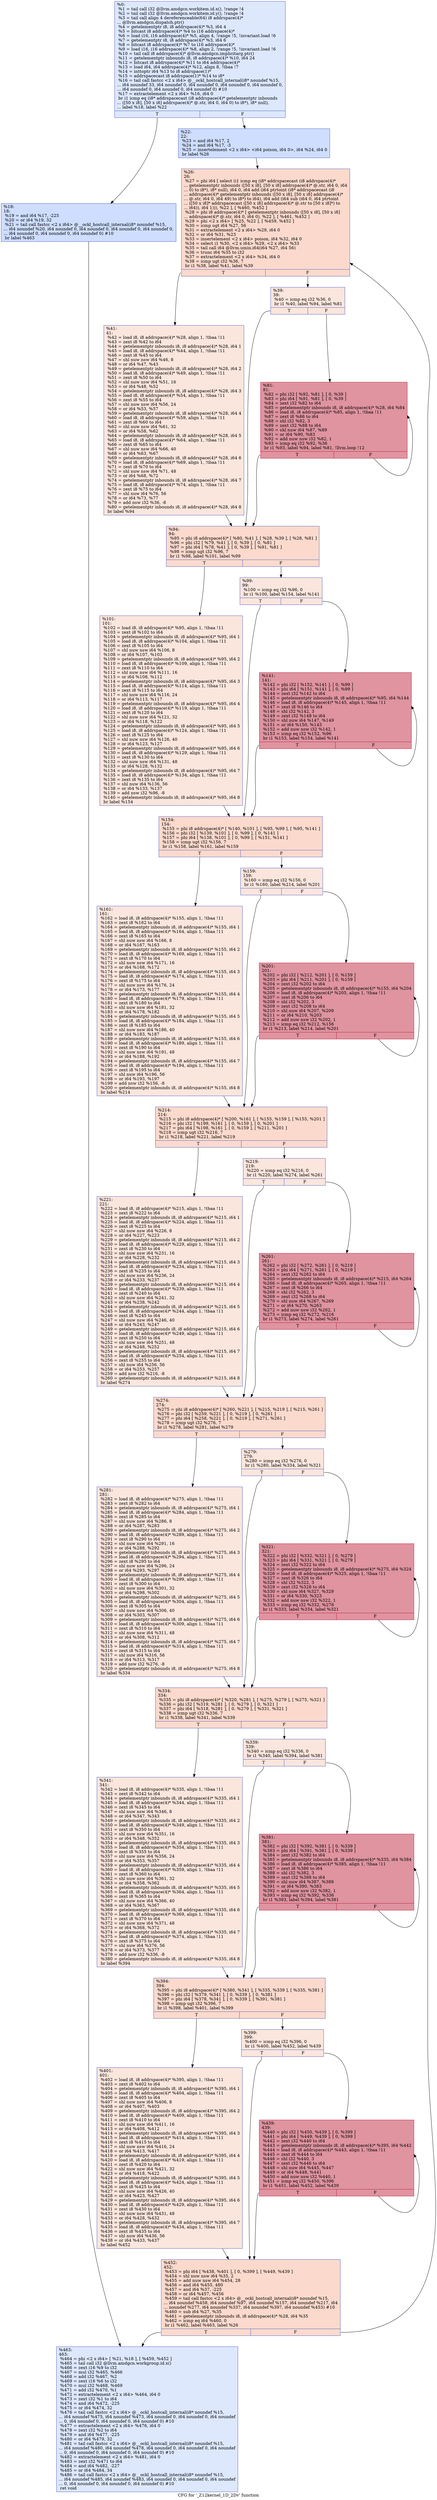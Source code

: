digraph "CFG for '_Z12kernel_1D_2Dv' function" {
	label="CFG for '_Z12kernel_1D_2Dv' function";

	Node0x4be40a0 [shape=record,color="#3d50c3ff", style=filled, fillcolor="#b2ccfb70",label="{%0:\l  %1 = tail call i32 @llvm.amdgcn.workitem.id.x(), !range !4\l  %2 = tail call i32 @llvm.amdgcn.workitem.id.y(), !range !4\l  %3 = tail call align 4 dereferenceable(64) i8 addrspace(4)*\l... @llvm.amdgcn.dispatch.ptr()\l  %4 = getelementptr i8, i8 addrspace(4)* %3, i64 4\l  %5 = bitcast i8 addrspace(4)* %4 to i16 addrspace(4)*\l  %6 = load i16, i16 addrspace(4)* %5, align 4, !range !5, !invariant.load !6\l  %7 = getelementptr i8, i8 addrspace(4)* %3, i64 6\l  %8 = bitcast i8 addrspace(4)* %7 to i16 addrspace(4)*\l  %9 = load i16, i16 addrspace(4)* %8, align 2, !range !5, !invariant.load !6\l  %10 = tail call i8 addrspace(4)* @llvm.amdgcn.implicitarg.ptr()\l  %11 = getelementptr inbounds i8, i8 addrspace(4)* %10, i64 24\l  %12 = bitcast i8 addrspace(4)* %11 to i64 addrspace(4)*\l  %13 = load i64, i64 addrspace(4)* %12, align 8, !tbaa !7\l  %14 = inttoptr i64 %13 to i8 addrspace(1)*\l  %15 = addrspacecast i8 addrspace(1)* %14 to i8*\l  %16 = tail call fastcc \<2 x i64\> @__ockl_hostcall_internal(i8* noundef %15,\l... i64 noundef 33, i64 noundef 0, i64 noundef 0, i64 noundef 0, i64 noundef 0,\l... i64 noundef 0, i64 noundef 0, i64 noundef 0) #10\l  %17 = extractelement \<2 x i64\> %16, i64 0\l  br i1 icmp eq (i8* addrspacecast (i8 addrspace(4)* getelementptr inbounds\l... ([50 x i8], [50 x i8] addrspace(4)* @.str, i64 0, i64 0) to i8*), i8* null),\l... label %18, label %22\l|{<s0>T|<s1>F}}"];
	Node0x4be40a0:s0 -> Node0x4be8a40;
	Node0x4be40a0:s1 -> Node0x4be8ad0;
	Node0x4be8a40 [shape=record,color="#3d50c3ff", style=filled, fillcolor="#93b5fe70",label="{%18:\l18:                                               \l  %19 = and i64 %17, -225\l  %20 = or i64 %19, 32\l  %21 = tail call fastcc \<2 x i64\> @__ockl_hostcall_internal(i8* noundef %15,\l... i64 noundef %20, i64 noundef 0, i64 noundef 0, i64 noundef 0, i64 noundef 0,\l... i64 noundef 0, i64 noundef 0, i64 noundef 0) #10\l  br label %463\l}"];
	Node0x4be8a40 -> Node0x4be8d80;
	Node0x4be8ad0 [shape=record,color="#3d50c3ff", style=filled, fillcolor="#93b5fe70",label="{%22:\l22:                                               \l  %23 = and i64 %17, 2\l  %24 = and i64 %17, -3\l  %25 = insertelement \<2 x i64\> \<i64 poison, i64 0\>, i64 %24, i64 0\l  br label %26\l}"];
	Node0x4be8ad0 -> Node0x4be9920;
	Node0x4be9920 [shape=record,color="#3d50c3ff", style=filled, fillcolor="#f7ac8e70",label="{%26:\l26:                                               \l  %27 = phi i64 [ select (i1 icmp eq (i8* addrspacecast (i8 addrspace(4)*\l... getelementptr inbounds ([50 x i8], [50 x i8] addrspace(4)* @.str, i64 0, i64\l... 0) to i8*), i8* null), i64 0, i64 add (i64 ptrtoint (i8* addrspacecast (i8\l... addrspace(4)* getelementptr inbounds ([50 x i8], [50 x i8] addrspace(4)*\l... @.str, i64 0, i64 49) to i8*) to i64), i64 add (i64 sub (i64 0, i64 ptrtoint\l... ([50 x i8]* addrspacecast ([50 x i8] addrspace(4)* @.str to [50 x i8]*) to\l... i64)), i64 1))), %22 ], [ %460, %452 ]\l  %28 = phi i8 addrspace(4)* [ getelementptr inbounds ([50 x i8], [50 x i8]\l... addrspace(4)* @.str, i64 0, i64 0), %22 ], [ %461, %452 ]\l  %29 = phi \<2 x i64\> [ %25, %22 ], [ %459, %452 ]\l  %30 = icmp ugt i64 %27, 56\l  %31 = extractelement \<2 x i64\> %29, i64 0\l  %32 = or i64 %31, %23\l  %33 = insertelement \<2 x i64\> poison, i64 %32, i64 0\l  %34 = select i1 %30, \<2 x i64\> %29, \<2 x i64\> %33\l  %35 = tail call i64 @llvm.umin.i64(i64 %27, i64 56)\l  %36 = trunc i64 %35 to i32\l  %37 = extractelement \<2 x i64\> %34, i64 0\l  %38 = icmp ugt i32 %36, 7\l  br i1 %38, label %41, label %39\l|{<s0>T|<s1>F}}"];
	Node0x4be9920:s0 -> Node0x4bea980;
	Node0x4be9920:s1 -> Node0x4beaa10;
	Node0x4beaa10 [shape=record,color="#3d50c3ff", style=filled, fillcolor="#f3c7b170",label="{%39:\l39:                                               \l  %40 = icmp eq i32 %36, 0\l  br i1 %40, label %94, label %81\l|{<s0>T|<s1>F}}"];
	Node0x4beaa10:s0 -> Node0x4beac10;
	Node0x4beaa10:s1 -> Node0x4beac60;
	Node0x4bea980 [shape=record,color="#3d50c3ff", style=filled, fillcolor="#f3c7b170",label="{%41:\l41:                                               \l  %42 = load i8, i8 addrspace(4)* %28, align 1, !tbaa !11\l  %43 = zext i8 %42 to i64\l  %44 = getelementptr inbounds i8, i8 addrspace(4)* %28, i64 1\l  %45 = load i8, i8 addrspace(4)* %44, align 1, !tbaa !11\l  %46 = zext i8 %45 to i64\l  %47 = shl nuw nsw i64 %46, 8\l  %48 = or i64 %47, %43\l  %49 = getelementptr inbounds i8, i8 addrspace(4)* %28, i64 2\l  %50 = load i8, i8 addrspace(4)* %49, align 1, !tbaa !11\l  %51 = zext i8 %50 to i64\l  %52 = shl nuw nsw i64 %51, 16\l  %53 = or i64 %48, %52\l  %54 = getelementptr inbounds i8, i8 addrspace(4)* %28, i64 3\l  %55 = load i8, i8 addrspace(4)* %54, align 1, !tbaa !11\l  %56 = zext i8 %55 to i64\l  %57 = shl nuw nsw i64 %56, 24\l  %58 = or i64 %53, %57\l  %59 = getelementptr inbounds i8, i8 addrspace(4)* %28, i64 4\l  %60 = load i8, i8 addrspace(4)* %59, align 1, !tbaa !11\l  %61 = zext i8 %60 to i64\l  %62 = shl nuw nsw i64 %61, 32\l  %63 = or i64 %58, %62\l  %64 = getelementptr inbounds i8, i8 addrspace(4)* %28, i64 5\l  %65 = load i8, i8 addrspace(4)* %64, align 1, !tbaa !11\l  %66 = zext i8 %65 to i64\l  %67 = shl nuw nsw i64 %66, 40\l  %68 = or i64 %63, %67\l  %69 = getelementptr inbounds i8, i8 addrspace(4)* %28, i64 6\l  %70 = load i8, i8 addrspace(4)* %69, align 1, !tbaa !11\l  %71 = zext i8 %70 to i64\l  %72 = shl nuw nsw i64 %71, 48\l  %73 = or i64 %68, %72\l  %74 = getelementptr inbounds i8, i8 addrspace(4)* %28, i64 7\l  %75 = load i8, i8 addrspace(4)* %74, align 1, !tbaa !11\l  %76 = zext i8 %75 to i64\l  %77 = shl nuw i64 %76, 56\l  %78 = or i64 %73, %77\l  %79 = add nsw i32 %36, -8\l  %80 = getelementptr inbounds i8, i8 addrspace(4)* %28, i64 8\l  br label %94\l}"];
	Node0x4bea980 -> Node0x4beac10;
	Node0x4beac60 [shape=record,color="#b70d28ff", style=filled, fillcolor="#b70d2870",label="{%81:\l81:                                               \l  %82 = phi i32 [ %92, %81 ], [ 0, %39 ]\l  %83 = phi i64 [ %91, %81 ], [ 0, %39 ]\l  %84 = zext i32 %82 to i64\l  %85 = getelementptr inbounds i8, i8 addrspace(4)* %28, i64 %84\l  %86 = load i8, i8 addrspace(4)* %85, align 1, !tbaa !11\l  %87 = zext i8 %86 to i64\l  %88 = shl i32 %82, 3\l  %89 = zext i32 %88 to i64\l  %90 = shl nuw i64 %87, %89\l  %91 = or i64 %90, %83\l  %92 = add nuw nsw i32 %82, 1\l  %93 = icmp eq i32 %92, %36\l  br i1 %93, label %94, label %81, !llvm.loop !12\l|{<s0>T|<s1>F}}"];
	Node0x4beac60:s0 -> Node0x4beac10;
	Node0x4beac60:s1 -> Node0x4beac60;
	Node0x4beac10 [shape=record,color="#3d50c3ff", style=filled, fillcolor="#f7ac8e70",label="{%94:\l94:                                               \l  %95 = phi i8 addrspace(4)* [ %80, %41 ], [ %28, %39 ], [ %28, %81 ]\l  %96 = phi i32 [ %79, %41 ], [ 0, %39 ], [ 0, %81 ]\l  %97 = phi i64 [ %78, %41 ], [ 0, %39 ], [ %91, %81 ]\l  %98 = icmp ugt i32 %96, 7\l  br i1 %98, label %101, label %99\l|{<s0>T|<s1>F}}"];
	Node0x4beac10:s0 -> Node0x4bed8d0;
	Node0x4beac10:s1 -> Node0x4bed920;
	Node0x4bed920 [shape=record,color="#3d50c3ff", style=filled, fillcolor="#f3c7b170",label="{%99:\l99:                                               \l  %100 = icmp eq i32 %96, 0\l  br i1 %100, label %154, label %141\l|{<s0>T|<s1>F}}"];
	Node0x4bed920:s0 -> Node0x4bedaf0;
	Node0x4bed920:s1 -> Node0x4bedb40;
	Node0x4bed8d0 [shape=record,color="#3d50c3ff", style=filled, fillcolor="#f3c7b170",label="{%101:\l101:                                              \l  %102 = load i8, i8 addrspace(4)* %95, align 1, !tbaa !11\l  %103 = zext i8 %102 to i64\l  %104 = getelementptr inbounds i8, i8 addrspace(4)* %95, i64 1\l  %105 = load i8, i8 addrspace(4)* %104, align 1, !tbaa !11\l  %106 = zext i8 %105 to i64\l  %107 = shl nuw nsw i64 %106, 8\l  %108 = or i64 %107, %103\l  %109 = getelementptr inbounds i8, i8 addrspace(4)* %95, i64 2\l  %110 = load i8, i8 addrspace(4)* %109, align 1, !tbaa !11\l  %111 = zext i8 %110 to i64\l  %112 = shl nuw nsw i64 %111, 16\l  %113 = or i64 %108, %112\l  %114 = getelementptr inbounds i8, i8 addrspace(4)* %95, i64 3\l  %115 = load i8, i8 addrspace(4)* %114, align 1, !tbaa !11\l  %116 = zext i8 %115 to i64\l  %117 = shl nuw nsw i64 %116, 24\l  %118 = or i64 %113, %117\l  %119 = getelementptr inbounds i8, i8 addrspace(4)* %95, i64 4\l  %120 = load i8, i8 addrspace(4)* %119, align 1, !tbaa !11\l  %121 = zext i8 %120 to i64\l  %122 = shl nuw nsw i64 %121, 32\l  %123 = or i64 %118, %122\l  %124 = getelementptr inbounds i8, i8 addrspace(4)* %95, i64 5\l  %125 = load i8, i8 addrspace(4)* %124, align 1, !tbaa !11\l  %126 = zext i8 %125 to i64\l  %127 = shl nuw nsw i64 %126, 40\l  %128 = or i64 %123, %127\l  %129 = getelementptr inbounds i8, i8 addrspace(4)* %95, i64 6\l  %130 = load i8, i8 addrspace(4)* %129, align 1, !tbaa !11\l  %131 = zext i8 %130 to i64\l  %132 = shl nuw nsw i64 %131, 48\l  %133 = or i64 %128, %132\l  %134 = getelementptr inbounds i8, i8 addrspace(4)* %95, i64 7\l  %135 = load i8, i8 addrspace(4)* %134, align 1, !tbaa !11\l  %136 = zext i8 %135 to i64\l  %137 = shl nuw i64 %136, 56\l  %138 = or i64 %133, %137\l  %139 = add nsw i32 %96, -8\l  %140 = getelementptr inbounds i8, i8 addrspace(4)* %95, i64 8\l  br label %154\l}"];
	Node0x4bed8d0 -> Node0x4bedaf0;
	Node0x4bedb40 [shape=record,color="#b70d28ff", style=filled, fillcolor="#b70d2870",label="{%141:\l141:                                              \l  %142 = phi i32 [ %152, %141 ], [ 0, %99 ]\l  %143 = phi i64 [ %151, %141 ], [ 0, %99 ]\l  %144 = zext i32 %142 to i64\l  %145 = getelementptr inbounds i8, i8 addrspace(4)* %95, i64 %144\l  %146 = load i8, i8 addrspace(4)* %145, align 1, !tbaa !11\l  %147 = zext i8 %146 to i64\l  %148 = shl i32 %142, 3\l  %149 = zext i32 %148 to i64\l  %150 = shl nuw i64 %147, %149\l  %151 = or i64 %150, %143\l  %152 = add nuw nsw i32 %142, 1\l  %153 = icmp eq i32 %152, %96\l  br i1 %153, label %154, label %141\l|{<s0>T|<s1>F}}"];
	Node0x4bedb40:s0 -> Node0x4bedaf0;
	Node0x4bedb40:s1 -> Node0x4bedb40;
	Node0x4bedaf0 [shape=record,color="#3d50c3ff", style=filled, fillcolor="#f7ac8e70",label="{%154:\l154:                                              \l  %155 = phi i8 addrspace(4)* [ %140, %101 ], [ %95, %99 ], [ %95, %141 ]\l  %156 = phi i32 [ %139, %101 ], [ 0, %99 ], [ 0, %141 ]\l  %157 = phi i64 [ %138, %101 ], [ 0, %99 ], [ %151, %141 ]\l  %158 = icmp ugt i32 %156, 7\l  br i1 %158, label %161, label %159\l|{<s0>T|<s1>F}}"];
	Node0x4bedaf0:s0 -> Node0x4bf0020;
	Node0x4bedaf0:s1 -> Node0x4bf0070;
	Node0x4bf0070 [shape=record,color="#3d50c3ff", style=filled, fillcolor="#f3c7b170",label="{%159:\l159:                                              \l  %160 = icmp eq i32 %156, 0\l  br i1 %160, label %214, label %201\l|{<s0>T|<s1>F}}"];
	Node0x4bf0070:s0 -> Node0x4bf0200;
	Node0x4bf0070:s1 -> Node0x4bf0250;
	Node0x4bf0020 [shape=record,color="#3d50c3ff", style=filled, fillcolor="#f3c7b170",label="{%161:\l161:                                              \l  %162 = load i8, i8 addrspace(4)* %155, align 1, !tbaa !11\l  %163 = zext i8 %162 to i64\l  %164 = getelementptr inbounds i8, i8 addrspace(4)* %155, i64 1\l  %165 = load i8, i8 addrspace(4)* %164, align 1, !tbaa !11\l  %166 = zext i8 %165 to i64\l  %167 = shl nuw nsw i64 %166, 8\l  %168 = or i64 %167, %163\l  %169 = getelementptr inbounds i8, i8 addrspace(4)* %155, i64 2\l  %170 = load i8, i8 addrspace(4)* %169, align 1, !tbaa !11\l  %171 = zext i8 %170 to i64\l  %172 = shl nuw nsw i64 %171, 16\l  %173 = or i64 %168, %172\l  %174 = getelementptr inbounds i8, i8 addrspace(4)* %155, i64 3\l  %175 = load i8, i8 addrspace(4)* %174, align 1, !tbaa !11\l  %176 = zext i8 %175 to i64\l  %177 = shl nuw nsw i64 %176, 24\l  %178 = or i64 %173, %177\l  %179 = getelementptr inbounds i8, i8 addrspace(4)* %155, i64 4\l  %180 = load i8, i8 addrspace(4)* %179, align 1, !tbaa !11\l  %181 = zext i8 %180 to i64\l  %182 = shl nuw nsw i64 %181, 32\l  %183 = or i64 %178, %182\l  %184 = getelementptr inbounds i8, i8 addrspace(4)* %155, i64 5\l  %185 = load i8, i8 addrspace(4)* %184, align 1, !tbaa !11\l  %186 = zext i8 %185 to i64\l  %187 = shl nuw nsw i64 %186, 40\l  %188 = or i64 %183, %187\l  %189 = getelementptr inbounds i8, i8 addrspace(4)* %155, i64 6\l  %190 = load i8, i8 addrspace(4)* %189, align 1, !tbaa !11\l  %191 = zext i8 %190 to i64\l  %192 = shl nuw nsw i64 %191, 48\l  %193 = or i64 %188, %192\l  %194 = getelementptr inbounds i8, i8 addrspace(4)* %155, i64 7\l  %195 = load i8, i8 addrspace(4)* %194, align 1, !tbaa !11\l  %196 = zext i8 %195 to i64\l  %197 = shl nuw i64 %196, 56\l  %198 = or i64 %193, %197\l  %199 = add nsw i32 %156, -8\l  %200 = getelementptr inbounds i8, i8 addrspace(4)* %155, i64 8\l  br label %214\l}"];
	Node0x4bf0020 -> Node0x4bf0200;
	Node0x4bf0250 [shape=record,color="#b70d28ff", style=filled, fillcolor="#b70d2870",label="{%201:\l201:                                              \l  %202 = phi i32 [ %212, %201 ], [ 0, %159 ]\l  %203 = phi i64 [ %211, %201 ], [ 0, %159 ]\l  %204 = zext i32 %202 to i64\l  %205 = getelementptr inbounds i8, i8 addrspace(4)* %155, i64 %204\l  %206 = load i8, i8 addrspace(4)* %205, align 1, !tbaa !11\l  %207 = zext i8 %206 to i64\l  %208 = shl i32 %202, 3\l  %209 = zext i32 %208 to i64\l  %210 = shl nuw i64 %207, %209\l  %211 = or i64 %210, %203\l  %212 = add nuw nsw i32 %202, 1\l  %213 = icmp eq i32 %212, %156\l  br i1 %213, label %214, label %201\l|{<s0>T|<s1>F}}"];
	Node0x4bf0250:s0 -> Node0x4bf0200;
	Node0x4bf0250:s1 -> Node0x4bf0250;
	Node0x4bf0200 [shape=record,color="#3d50c3ff", style=filled, fillcolor="#f7ac8e70",label="{%214:\l214:                                              \l  %215 = phi i8 addrspace(4)* [ %200, %161 ], [ %155, %159 ], [ %155, %201 ]\l  %216 = phi i32 [ %199, %161 ], [ 0, %159 ], [ 0, %201 ]\l  %217 = phi i64 [ %198, %161 ], [ 0, %159 ], [ %211, %201 ]\l  %218 = icmp ugt i32 %216, 7\l  br i1 %218, label %221, label %219\l|{<s0>T|<s1>F}}"];
	Node0x4bf0200:s0 -> Node0x4bf22a0;
	Node0x4bf0200:s1 -> Node0x4bf22f0;
	Node0x4bf22f0 [shape=record,color="#3d50c3ff", style=filled, fillcolor="#f3c7b170",label="{%219:\l219:                                              \l  %220 = icmp eq i32 %216, 0\l  br i1 %220, label %274, label %261\l|{<s0>T|<s1>F}}"];
	Node0x4bf22f0:s0 -> Node0x4bf2480;
	Node0x4bf22f0:s1 -> Node0x4bf24d0;
	Node0x4bf22a0 [shape=record,color="#3d50c3ff", style=filled, fillcolor="#f3c7b170",label="{%221:\l221:                                              \l  %222 = load i8, i8 addrspace(4)* %215, align 1, !tbaa !11\l  %223 = zext i8 %222 to i64\l  %224 = getelementptr inbounds i8, i8 addrspace(4)* %215, i64 1\l  %225 = load i8, i8 addrspace(4)* %224, align 1, !tbaa !11\l  %226 = zext i8 %225 to i64\l  %227 = shl nuw nsw i64 %226, 8\l  %228 = or i64 %227, %223\l  %229 = getelementptr inbounds i8, i8 addrspace(4)* %215, i64 2\l  %230 = load i8, i8 addrspace(4)* %229, align 1, !tbaa !11\l  %231 = zext i8 %230 to i64\l  %232 = shl nuw nsw i64 %231, 16\l  %233 = or i64 %228, %232\l  %234 = getelementptr inbounds i8, i8 addrspace(4)* %215, i64 3\l  %235 = load i8, i8 addrspace(4)* %234, align 1, !tbaa !11\l  %236 = zext i8 %235 to i64\l  %237 = shl nuw nsw i64 %236, 24\l  %238 = or i64 %233, %237\l  %239 = getelementptr inbounds i8, i8 addrspace(4)* %215, i64 4\l  %240 = load i8, i8 addrspace(4)* %239, align 1, !tbaa !11\l  %241 = zext i8 %240 to i64\l  %242 = shl nuw nsw i64 %241, 32\l  %243 = or i64 %238, %242\l  %244 = getelementptr inbounds i8, i8 addrspace(4)* %215, i64 5\l  %245 = load i8, i8 addrspace(4)* %244, align 1, !tbaa !11\l  %246 = zext i8 %245 to i64\l  %247 = shl nuw nsw i64 %246, 40\l  %248 = or i64 %243, %247\l  %249 = getelementptr inbounds i8, i8 addrspace(4)* %215, i64 6\l  %250 = load i8, i8 addrspace(4)* %249, align 1, !tbaa !11\l  %251 = zext i8 %250 to i64\l  %252 = shl nuw nsw i64 %251, 48\l  %253 = or i64 %248, %252\l  %254 = getelementptr inbounds i8, i8 addrspace(4)* %215, i64 7\l  %255 = load i8, i8 addrspace(4)* %254, align 1, !tbaa !11\l  %256 = zext i8 %255 to i64\l  %257 = shl nuw i64 %256, 56\l  %258 = or i64 %253, %257\l  %259 = add nsw i32 %216, -8\l  %260 = getelementptr inbounds i8, i8 addrspace(4)* %215, i64 8\l  br label %274\l}"];
	Node0x4bf22a0 -> Node0x4bf2480;
	Node0x4bf24d0 [shape=record,color="#b70d28ff", style=filled, fillcolor="#b70d2870",label="{%261:\l261:                                              \l  %262 = phi i32 [ %272, %261 ], [ 0, %219 ]\l  %263 = phi i64 [ %271, %261 ], [ 0, %219 ]\l  %264 = zext i32 %262 to i64\l  %265 = getelementptr inbounds i8, i8 addrspace(4)* %215, i64 %264\l  %266 = load i8, i8 addrspace(4)* %265, align 1, !tbaa !11\l  %267 = zext i8 %266 to i64\l  %268 = shl i32 %262, 3\l  %269 = zext i32 %268 to i64\l  %270 = shl nuw i64 %267, %269\l  %271 = or i64 %270, %263\l  %272 = add nuw nsw i32 %262, 1\l  %273 = icmp eq i32 %272, %216\l  br i1 %273, label %274, label %261\l|{<s0>T|<s1>F}}"];
	Node0x4bf24d0:s0 -> Node0x4bf2480;
	Node0x4bf24d0:s1 -> Node0x4bf24d0;
	Node0x4bf2480 [shape=record,color="#3d50c3ff", style=filled, fillcolor="#f7ac8e70",label="{%274:\l274:                                              \l  %275 = phi i8 addrspace(4)* [ %260, %221 ], [ %215, %219 ], [ %215, %261 ]\l  %276 = phi i32 [ %259, %221 ], [ 0, %219 ], [ 0, %261 ]\l  %277 = phi i64 [ %258, %221 ], [ 0, %219 ], [ %271, %261 ]\l  %278 = icmp ugt i32 %276, 7\l  br i1 %278, label %281, label %279\l|{<s0>T|<s1>F}}"];
	Node0x4bf2480:s0 -> Node0x4bf4d10;
	Node0x4bf2480:s1 -> Node0x4bf4d60;
	Node0x4bf4d60 [shape=record,color="#3d50c3ff", style=filled, fillcolor="#f3c7b170",label="{%279:\l279:                                              \l  %280 = icmp eq i32 %276, 0\l  br i1 %280, label %334, label %321\l|{<s0>T|<s1>F}}"];
	Node0x4bf4d60:s0 -> Node0x4bf4ef0;
	Node0x4bf4d60:s1 -> Node0x4bf4f40;
	Node0x4bf4d10 [shape=record,color="#3d50c3ff", style=filled, fillcolor="#f3c7b170",label="{%281:\l281:                                              \l  %282 = load i8, i8 addrspace(4)* %275, align 1, !tbaa !11\l  %283 = zext i8 %282 to i64\l  %284 = getelementptr inbounds i8, i8 addrspace(4)* %275, i64 1\l  %285 = load i8, i8 addrspace(4)* %284, align 1, !tbaa !11\l  %286 = zext i8 %285 to i64\l  %287 = shl nuw nsw i64 %286, 8\l  %288 = or i64 %287, %283\l  %289 = getelementptr inbounds i8, i8 addrspace(4)* %275, i64 2\l  %290 = load i8, i8 addrspace(4)* %289, align 1, !tbaa !11\l  %291 = zext i8 %290 to i64\l  %292 = shl nuw nsw i64 %291, 16\l  %293 = or i64 %288, %292\l  %294 = getelementptr inbounds i8, i8 addrspace(4)* %275, i64 3\l  %295 = load i8, i8 addrspace(4)* %294, align 1, !tbaa !11\l  %296 = zext i8 %295 to i64\l  %297 = shl nuw nsw i64 %296, 24\l  %298 = or i64 %293, %297\l  %299 = getelementptr inbounds i8, i8 addrspace(4)* %275, i64 4\l  %300 = load i8, i8 addrspace(4)* %299, align 1, !tbaa !11\l  %301 = zext i8 %300 to i64\l  %302 = shl nuw nsw i64 %301, 32\l  %303 = or i64 %298, %302\l  %304 = getelementptr inbounds i8, i8 addrspace(4)* %275, i64 5\l  %305 = load i8, i8 addrspace(4)* %304, align 1, !tbaa !11\l  %306 = zext i8 %305 to i64\l  %307 = shl nuw nsw i64 %306, 40\l  %308 = or i64 %303, %307\l  %309 = getelementptr inbounds i8, i8 addrspace(4)* %275, i64 6\l  %310 = load i8, i8 addrspace(4)* %309, align 1, !tbaa !11\l  %311 = zext i8 %310 to i64\l  %312 = shl nuw nsw i64 %311, 48\l  %313 = or i64 %308, %312\l  %314 = getelementptr inbounds i8, i8 addrspace(4)* %275, i64 7\l  %315 = load i8, i8 addrspace(4)* %314, align 1, !tbaa !11\l  %316 = zext i8 %315 to i64\l  %317 = shl nuw i64 %316, 56\l  %318 = or i64 %313, %317\l  %319 = add nsw i32 %276, -8\l  %320 = getelementptr inbounds i8, i8 addrspace(4)* %275, i64 8\l  br label %334\l}"];
	Node0x4bf4d10 -> Node0x4bf4ef0;
	Node0x4bf4f40 [shape=record,color="#b70d28ff", style=filled, fillcolor="#b70d2870",label="{%321:\l321:                                              \l  %322 = phi i32 [ %332, %321 ], [ 0, %279 ]\l  %323 = phi i64 [ %331, %321 ], [ 0, %279 ]\l  %324 = zext i32 %322 to i64\l  %325 = getelementptr inbounds i8, i8 addrspace(4)* %275, i64 %324\l  %326 = load i8, i8 addrspace(4)* %325, align 1, !tbaa !11\l  %327 = zext i8 %326 to i64\l  %328 = shl i32 %322, 3\l  %329 = zext i32 %328 to i64\l  %330 = shl nuw i64 %327, %329\l  %331 = or i64 %330, %323\l  %332 = add nuw nsw i32 %322, 1\l  %333 = icmp eq i32 %332, %276\l  br i1 %333, label %334, label %321\l|{<s0>T|<s1>F}}"];
	Node0x4bf4f40:s0 -> Node0x4bf4ef0;
	Node0x4bf4f40:s1 -> Node0x4bf4f40;
	Node0x4bf4ef0 [shape=record,color="#3d50c3ff", style=filled, fillcolor="#f7ac8e70",label="{%334:\l334:                                              \l  %335 = phi i8 addrspace(4)* [ %320, %281 ], [ %275, %279 ], [ %275, %321 ]\l  %336 = phi i32 [ %319, %281 ], [ 0, %279 ], [ 0, %321 ]\l  %337 = phi i64 [ %318, %281 ], [ 0, %279 ], [ %331, %321 ]\l  %338 = icmp ugt i32 %336, 7\l  br i1 %338, label %341, label %339\l|{<s0>T|<s1>F}}"];
	Node0x4bf4ef0:s0 -> Node0x4bf79a0;
	Node0x4bf4ef0:s1 -> Node0x4bf79f0;
	Node0x4bf79f0 [shape=record,color="#3d50c3ff", style=filled, fillcolor="#f3c7b170",label="{%339:\l339:                                              \l  %340 = icmp eq i32 %336, 0\l  br i1 %340, label %394, label %381\l|{<s0>T|<s1>F}}"];
	Node0x4bf79f0:s0 -> Node0x4bf7b80;
	Node0x4bf79f0:s1 -> Node0x4bf7bd0;
	Node0x4bf79a0 [shape=record,color="#3d50c3ff", style=filled, fillcolor="#f3c7b170",label="{%341:\l341:                                              \l  %342 = load i8, i8 addrspace(4)* %335, align 1, !tbaa !11\l  %343 = zext i8 %342 to i64\l  %344 = getelementptr inbounds i8, i8 addrspace(4)* %335, i64 1\l  %345 = load i8, i8 addrspace(4)* %344, align 1, !tbaa !11\l  %346 = zext i8 %345 to i64\l  %347 = shl nuw nsw i64 %346, 8\l  %348 = or i64 %347, %343\l  %349 = getelementptr inbounds i8, i8 addrspace(4)* %335, i64 2\l  %350 = load i8, i8 addrspace(4)* %349, align 1, !tbaa !11\l  %351 = zext i8 %350 to i64\l  %352 = shl nuw nsw i64 %351, 16\l  %353 = or i64 %348, %352\l  %354 = getelementptr inbounds i8, i8 addrspace(4)* %335, i64 3\l  %355 = load i8, i8 addrspace(4)* %354, align 1, !tbaa !11\l  %356 = zext i8 %355 to i64\l  %357 = shl nuw nsw i64 %356, 24\l  %358 = or i64 %353, %357\l  %359 = getelementptr inbounds i8, i8 addrspace(4)* %335, i64 4\l  %360 = load i8, i8 addrspace(4)* %359, align 1, !tbaa !11\l  %361 = zext i8 %360 to i64\l  %362 = shl nuw nsw i64 %361, 32\l  %363 = or i64 %358, %362\l  %364 = getelementptr inbounds i8, i8 addrspace(4)* %335, i64 5\l  %365 = load i8, i8 addrspace(4)* %364, align 1, !tbaa !11\l  %366 = zext i8 %365 to i64\l  %367 = shl nuw nsw i64 %366, 40\l  %368 = or i64 %363, %367\l  %369 = getelementptr inbounds i8, i8 addrspace(4)* %335, i64 6\l  %370 = load i8, i8 addrspace(4)* %369, align 1, !tbaa !11\l  %371 = zext i8 %370 to i64\l  %372 = shl nuw nsw i64 %371, 48\l  %373 = or i64 %368, %372\l  %374 = getelementptr inbounds i8, i8 addrspace(4)* %335, i64 7\l  %375 = load i8, i8 addrspace(4)* %374, align 1, !tbaa !11\l  %376 = zext i8 %375 to i64\l  %377 = shl nuw i64 %376, 56\l  %378 = or i64 %373, %377\l  %379 = add nsw i32 %336, -8\l  %380 = getelementptr inbounds i8, i8 addrspace(4)* %335, i64 8\l  br label %394\l}"];
	Node0x4bf79a0 -> Node0x4bf7b80;
	Node0x4bf7bd0 [shape=record,color="#b70d28ff", style=filled, fillcolor="#b70d2870",label="{%381:\l381:                                              \l  %382 = phi i32 [ %392, %381 ], [ 0, %339 ]\l  %383 = phi i64 [ %391, %381 ], [ 0, %339 ]\l  %384 = zext i32 %382 to i64\l  %385 = getelementptr inbounds i8, i8 addrspace(4)* %335, i64 %384\l  %386 = load i8, i8 addrspace(4)* %385, align 1, !tbaa !11\l  %387 = zext i8 %386 to i64\l  %388 = shl i32 %382, 3\l  %389 = zext i32 %388 to i64\l  %390 = shl nuw i64 %387, %389\l  %391 = or i64 %390, %383\l  %392 = add nuw nsw i32 %382, 1\l  %393 = icmp eq i32 %392, %336\l  br i1 %393, label %394, label %381\l|{<s0>T|<s1>F}}"];
	Node0x4bf7bd0:s0 -> Node0x4bf7b80;
	Node0x4bf7bd0:s1 -> Node0x4bf7bd0;
	Node0x4bf7b80 [shape=record,color="#3d50c3ff", style=filled, fillcolor="#f7ac8e70",label="{%394:\l394:                                              \l  %395 = phi i8 addrspace(4)* [ %380, %341 ], [ %335, %339 ], [ %335, %381 ]\l  %396 = phi i32 [ %379, %341 ], [ 0, %339 ], [ 0, %381 ]\l  %397 = phi i64 [ %378, %341 ], [ 0, %339 ], [ %391, %381 ]\l  %398 = icmp ugt i32 %396, 7\l  br i1 %398, label %401, label %399\l|{<s0>T|<s1>F}}"];
	Node0x4bf7b80:s0 -> Node0x4bfa200;
	Node0x4bf7b80:s1 -> Node0x4bfa250;
	Node0x4bfa250 [shape=record,color="#3d50c3ff", style=filled, fillcolor="#f3c7b170",label="{%399:\l399:                                              \l  %400 = icmp eq i32 %396, 0\l  br i1 %400, label %452, label %439\l|{<s0>T|<s1>F}}"];
	Node0x4bfa250:s0 -> Node0x4be9dc0;
	Node0x4bfa250:s1 -> Node0x4bfa3e0;
	Node0x4bfa200 [shape=record,color="#3d50c3ff", style=filled, fillcolor="#f3c7b170",label="{%401:\l401:                                              \l  %402 = load i8, i8 addrspace(4)* %395, align 1, !tbaa !11\l  %403 = zext i8 %402 to i64\l  %404 = getelementptr inbounds i8, i8 addrspace(4)* %395, i64 1\l  %405 = load i8, i8 addrspace(4)* %404, align 1, !tbaa !11\l  %406 = zext i8 %405 to i64\l  %407 = shl nuw nsw i64 %406, 8\l  %408 = or i64 %407, %403\l  %409 = getelementptr inbounds i8, i8 addrspace(4)* %395, i64 2\l  %410 = load i8, i8 addrspace(4)* %409, align 1, !tbaa !11\l  %411 = zext i8 %410 to i64\l  %412 = shl nuw nsw i64 %411, 16\l  %413 = or i64 %408, %412\l  %414 = getelementptr inbounds i8, i8 addrspace(4)* %395, i64 3\l  %415 = load i8, i8 addrspace(4)* %414, align 1, !tbaa !11\l  %416 = zext i8 %415 to i64\l  %417 = shl nuw nsw i64 %416, 24\l  %418 = or i64 %413, %417\l  %419 = getelementptr inbounds i8, i8 addrspace(4)* %395, i64 4\l  %420 = load i8, i8 addrspace(4)* %419, align 1, !tbaa !11\l  %421 = zext i8 %420 to i64\l  %422 = shl nuw nsw i64 %421, 32\l  %423 = or i64 %418, %422\l  %424 = getelementptr inbounds i8, i8 addrspace(4)* %395, i64 5\l  %425 = load i8, i8 addrspace(4)* %424, align 1, !tbaa !11\l  %426 = zext i8 %425 to i64\l  %427 = shl nuw nsw i64 %426, 40\l  %428 = or i64 %423, %427\l  %429 = getelementptr inbounds i8, i8 addrspace(4)* %395, i64 6\l  %430 = load i8, i8 addrspace(4)* %429, align 1, !tbaa !11\l  %431 = zext i8 %430 to i64\l  %432 = shl nuw nsw i64 %431, 48\l  %433 = or i64 %428, %432\l  %434 = getelementptr inbounds i8, i8 addrspace(4)* %395, i64 7\l  %435 = load i8, i8 addrspace(4)* %434, align 1, !tbaa !11\l  %436 = zext i8 %435 to i64\l  %437 = shl nuw i64 %436, 56\l  %438 = or i64 %433, %437\l  br label %452\l}"];
	Node0x4bfa200 -> Node0x4be9dc0;
	Node0x4bfa3e0 [shape=record,color="#b70d28ff", style=filled, fillcolor="#b70d2870",label="{%439:\l439:                                              \l  %440 = phi i32 [ %450, %439 ], [ 0, %399 ]\l  %441 = phi i64 [ %449, %439 ], [ 0, %399 ]\l  %442 = zext i32 %440 to i64\l  %443 = getelementptr inbounds i8, i8 addrspace(4)* %395, i64 %442\l  %444 = load i8, i8 addrspace(4)* %443, align 1, !tbaa !11\l  %445 = zext i8 %444 to i64\l  %446 = shl i32 %440, 3\l  %447 = zext i32 %446 to i64\l  %448 = shl nuw i64 %445, %447\l  %449 = or i64 %448, %441\l  %450 = add nuw nsw i32 %440, 1\l  %451 = icmp eq i32 %450, %396\l  br i1 %451, label %452, label %439\l|{<s0>T|<s1>F}}"];
	Node0x4bfa3e0:s0 -> Node0x4be9dc0;
	Node0x4bfa3e0:s1 -> Node0x4bfa3e0;
	Node0x4be9dc0 [shape=record,color="#3d50c3ff", style=filled, fillcolor="#f7ac8e70",label="{%452:\l452:                                              \l  %453 = phi i64 [ %438, %401 ], [ 0, %399 ], [ %449, %439 ]\l  %454 = shl nuw nsw i64 %35, 2\l  %455 = add nuw nsw i64 %454, 28\l  %456 = and i64 %455, 480\l  %457 = and i64 %37, -225\l  %458 = or i64 %457, %456\l  %459 = tail call fastcc \<2 x i64\> @__ockl_hostcall_internal(i8* noundef %15,\l... i64 noundef %458, i64 noundef %97, i64 noundef %157, i64 noundef %217, i64\l... noundef %277, i64 noundef %337, i64 noundef %397, i64 noundef %453) #10\l  %460 = sub i64 %27, %35\l  %461 = getelementptr inbounds i8, i8 addrspace(4)* %28, i64 %35\l  %462 = icmp eq i64 %460, 0\l  br i1 %462, label %463, label %26\l|{<s0>T|<s1>F}}"];
	Node0x4be9dc0:s0 -> Node0x4be8d80;
	Node0x4be9dc0:s1 -> Node0x4be9920;
	Node0x4be8d80 [shape=record,color="#3d50c3ff", style=filled, fillcolor="#b2ccfb70",label="{%463:\l463:                                              \l  %464 = phi \<2 x i64\> [ %21, %18 ], [ %459, %452 ]\l  %465 = tail call i32 @llvm.amdgcn.workgroup.id.x()\l  %466 = zext i16 %9 to i32\l  %467 = mul i32 %465, %466\l  %468 = add i32 %467, %2\l  %469 = zext i16 %6 to i32\l  %470 = mul i32 %468, %469\l  %471 = add i32 %470, %1\l  %472 = extractelement \<2 x i64\> %464, i64 0\l  %473 = zext i32 %1 to i64\l  %474 = and i64 %472, -225\l  %475 = or i64 %474, 32\l  %476 = tail call fastcc \<2 x i64\> @__ockl_hostcall_internal(i8* noundef %15,\l... i64 noundef %475, i64 noundef %473, i64 noundef 0, i64 noundef 0, i64 noundef\l... 0, i64 noundef 0, i64 noundef 0, i64 noundef 0) #10\l  %477 = extractelement \<2 x i64\> %476, i64 0\l  %478 = zext i32 %2 to i64\l  %479 = and i64 %477, -225\l  %480 = or i64 %479, 32\l  %481 = tail call fastcc \<2 x i64\> @__ockl_hostcall_internal(i8* noundef %15,\l... i64 noundef %480, i64 noundef %478, i64 noundef 0, i64 noundef 0, i64 noundef\l... 0, i64 noundef 0, i64 noundef 0, i64 noundef 0) #10\l  %482 = extractelement \<2 x i64\> %481, i64 0\l  %483 = zext i32 %471 to i64\l  %484 = and i64 %482, -227\l  %485 = or i64 %484, 34\l  %486 = tail call fastcc \<2 x i64\> @__ockl_hostcall_internal(i8* noundef %15,\l... i64 noundef %485, i64 noundef %483, i64 noundef 0, i64 noundef 0, i64 noundef\l... 0, i64 noundef 0, i64 noundef 0, i64 noundef 0) #10\l  ret void\l}"];
}
